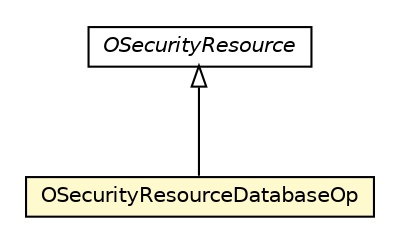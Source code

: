 #!/usr/local/bin/dot
#
# Class diagram 
# Generated by UMLGraph version R5_6-24-gf6e263 (http://www.umlgraph.org/)
#

digraph G {
	edge [fontname="Helvetica",fontsize=10,labelfontname="Helvetica",labelfontsize=10];
	node [fontname="Helvetica",fontsize=10,shape=plaintext];
	nodesep=0.25;
	ranksep=0.5;
	// com.orientechnologies.orient.core.metadata.security.OSecurityResourceDatabaseOp
	c6635813 [label=<<table title="com.orientechnologies.orient.core.metadata.security.OSecurityResourceDatabaseOp" border="0" cellborder="1" cellspacing="0" cellpadding="2" port="p" bgcolor="lemonChiffon" href="./OSecurityResourceDatabaseOp.html">
		<tr><td><table border="0" cellspacing="0" cellpadding="1">
<tr><td align="center" balign="center"> OSecurityResourceDatabaseOp </td></tr>
		</table></td></tr>
		</table>>, URL="./OSecurityResourceDatabaseOp.html", fontname="Helvetica", fontcolor="black", fontsize=10.0];
	// com.orientechnologies.orient.core.metadata.security.OSecurityResource
	c6635818 [label=<<table title="com.orientechnologies.orient.core.metadata.security.OSecurityResource" border="0" cellborder="1" cellspacing="0" cellpadding="2" port="p" href="./OSecurityResource.html">
		<tr><td><table border="0" cellspacing="0" cellpadding="1">
<tr><td align="center" balign="center"><font face="Helvetica-Oblique"> OSecurityResource </font></td></tr>
		</table></td></tr>
		</table>>, URL="./OSecurityResource.html", fontname="Helvetica", fontcolor="black", fontsize=10.0];
	//com.orientechnologies.orient.core.metadata.security.OSecurityResourceDatabaseOp extends com.orientechnologies.orient.core.metadata.security.OSecurityResource
	c6635818:p -> c6635813:p [dir=back,arrowtail=empty];
}

